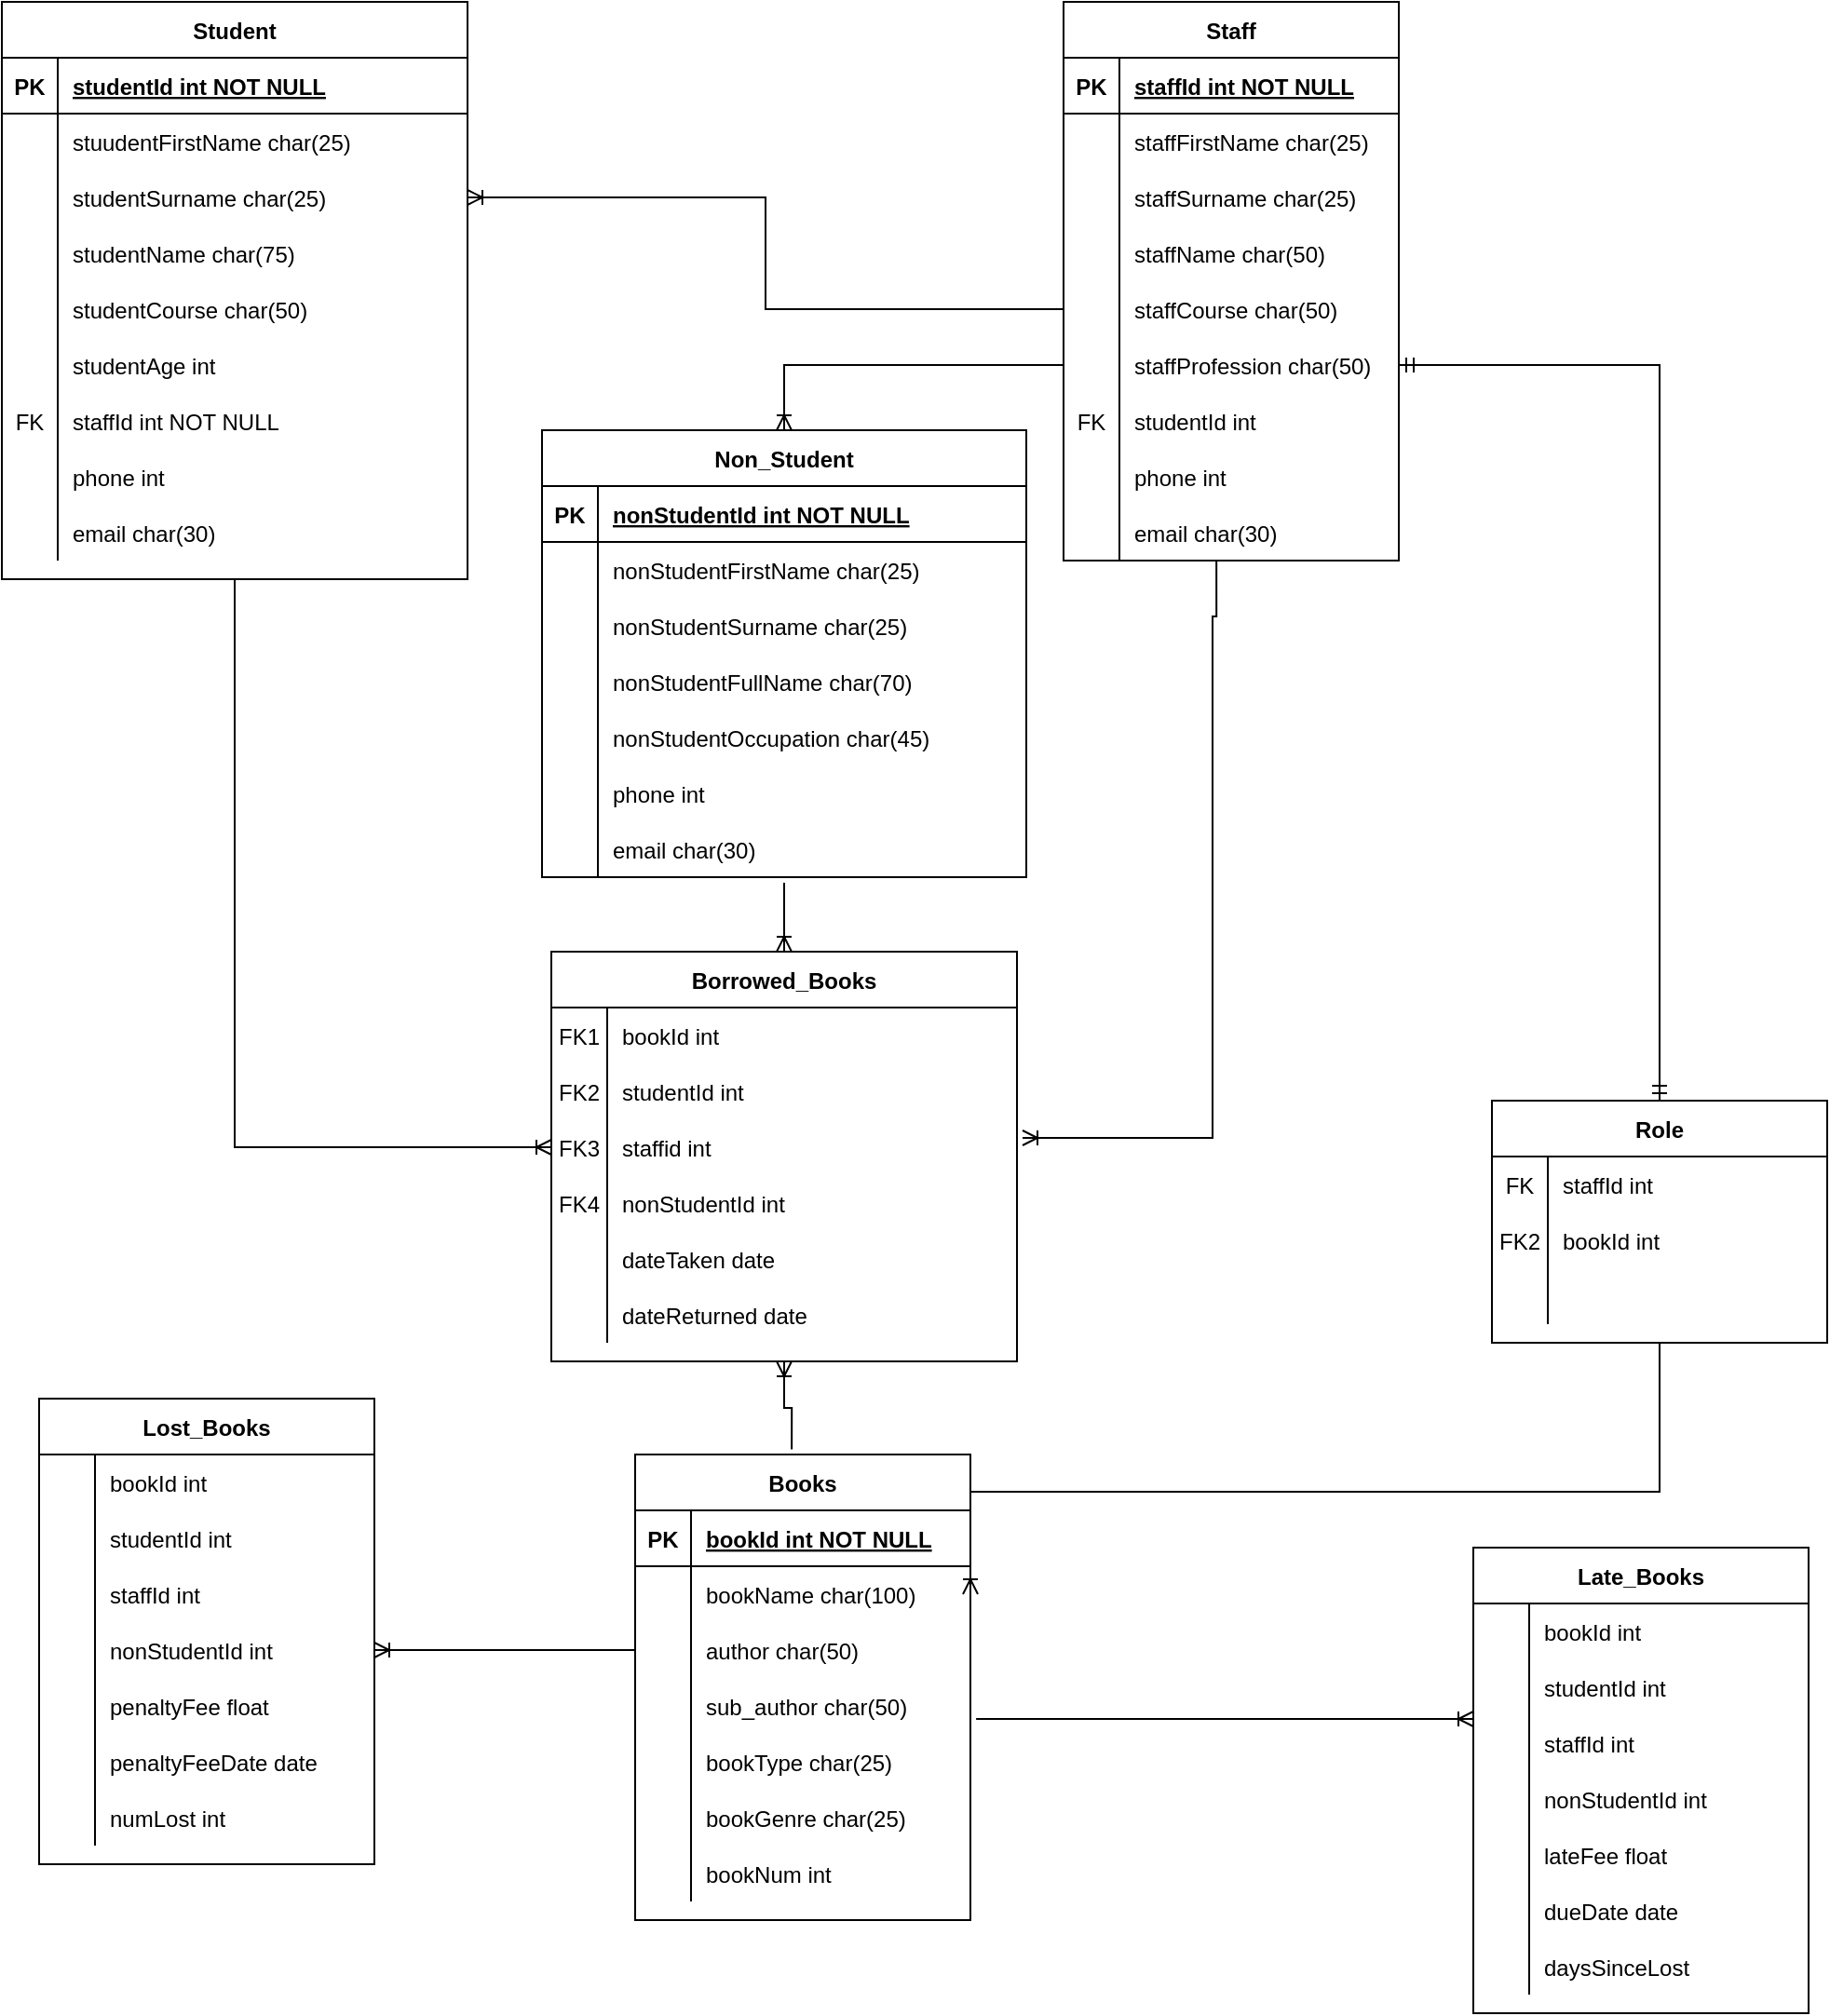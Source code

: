 <mxfile version="17.2.4" type="device"><diagram id="R2lEEEUBdFMjLlhIrx00" name="Page-1"><mxGraphModel dx="1050" dy="1584" grid="1" gridSize="10" guides="1" tooltips="1" connect="1" arrows="1" fold="1" page="1" pageScale="1" pageWidth="850" pageHeight="1100" math="0" shadow="0" extFonts="Permanent Marker^https://fonts.googleapis.com/css?family=Permanent+Marker"><root><mxCell id="0"/><mxCell id="1" parent="0"/><mxCell id="C-vyLk0tnHw3VtMMgP7b-2" value="Non_Student" style="shape=table;startSize=30;container=1;collapsible=1;childLayout=tableLayout;fixedRows=1;rowLines=0;fontStyle=1;align=center;resizeLast=1;" parent="1" vertex="1"><mxGeometry x="310" y="-10" width="260" height="240" as="geometry"/></mxCell><mxCell id="C-vyLk0tnHw3VtMMgP7b-3" value="" style="shape=partialRectangle;collapsible=0;dropTarget=0;pointerEvents=0;fillColor=none;points=[[0,0.5],[1,0.5]];portConstraint=eastwest;top=0;left=0;right=0;bottom=1;" parent="C-vyLk0tnHw3VtMMgP7b-2" vertex="1"><mxGeometry y="30" width="260" height="30" as="geometry"/></mxCell><mxCell id="C-vyLk0tnHw3VtMMgP7b-4" value="PK" style="shape=partialRectangle;overflow=hidden;connectable=0;fillColor=none;top=0;left=0;bottom=0;right=0;fontStyle=1;" parent="C-vyLk0tnHw3VtMMgP7b-3" vertex="1"><mxGeometry width="30" height="30" as="geometry"><mxRectangle width="30" height="30" as="alternateBounds"/></mxGeometry></mxCell><mxCell id="C-vyLk0tnHw3VtMMgP7b-5" value="nonStudentId int NOT NULL" style="shape=partialRectangle;overflow=hidden;connectable=0;fillColor=none;top=0;left=0;bottom=0;right=0;align=left;spacingLeft=6;fontStyle=5;" parent="C-vyLk0tnHw3VtMMgP7b-3" vertex="1"><mxGeometry x="30" width="230" height="30" as="geometry"><mxRectangle width="230" height="30" as="alternateBounds"/></mxGeometry></mxCell><mxCell id="C-vyLk0tnHw3VtMMgP7b-9" value="" style="shape=partialRectangle;collapsible=0;dropTarget=0;pointerEvents=0;fillColor=none;points=[[0,0.5],[1,0.5]];portConstraint=eastwest;top=0;left=0;right=0;bottom=0;" parent="C-vyLk0tnHw3VtMMgP7b-2" vertex="1"><mxGeometry y="60" width="260" height="30" as="geometry"/></mxCell><mxCell id="C-vyLk0tnHw3VtMMgP7b-10" value="" style="shape=partialRectangle;overflow=hidden;connectable=0;fillColor=none;top=0;left=0;bottom=0;right=0;" parent="C-vyLk0tnHw3VtMMgP7b-9" vertex="1"><mxGeometry width="30" height="30" as="geometry"><mxRectangle width="30" height="30" as="alternateBounds"/></mxGeometry></mxCell><mxCell id="C-vyLk0tnHw3VtMMgP7b-11" value="nonStudentFirstName char(25)" style="shape=partialRectangle;overflow=hidden;connectable=0;fillColor=none;top=0;left=0;bottom=0;right=0;align=left;spacingLeft=6;" parent="C-vyLk0tnHw3VtMMgP7b-9" vertex="1"><mxGeometry x="30" width="230" height="30" as="geometry"><mxRectangle width="230" height="30" as="alternateBounds"/></mxGeometry></mxCell><mxCell id="hI7FXnECv7tWrpFi8XIB-79" style="shape=partialRectangle;collapsible=0;dropTarget=0;pointerEvents=0;fillColor=none;points=[[0,0.5],[1,0.5]];portConstraint=eastwest;top=0;left=0;right=0;bottom=0;" vertex="1" parent="C-vyLk0tnHw3VtMMgP7b-2"><mxGeometry y="90" width="260" height="30" as="geometry"/></mxCell><mxCell id="hI7FXnECv7tWrpFi8XIB-80" style="shape=partialRectangle;overflow=hidden;connectable=0;fillColor=none;top=0;left=0;bottom=0;right=0;" vertex="1" parent="hI7FXnECv7tWrpFi8XIB-79"><mxGeometry width="30" height="30" as="geometry"><mxRectangle width="30" height="30" as="alternateBounds"/></mxGeometry></mxCell><mxCell id="hI7FXnECv7tWrpFi8XIB-81" value="nonStudentSurname char(25)" style="shape=partialRectangle;overflow=hidden;connectable=0;fillColor=none;top=0;left=0;bottom=0;right=0;align=left;spacingLeft=6;" vertex="1" parent="hI7FXnECv7tWrpFi8XIB-79"><mxGeometry x="30" width="230" height="30" as="geometry"><mxRectangle width="230" height="30" as="alternateBounds"/></mxGeometry></mxCell><mxCell id="hI7FXnECv7tWrpFi8XIB-82" style="shape=partialRectangle;collapsible=0;dropTarget=0;pointerEvents=0;fillColor=none;points=[[0,0.5],[1,0.5]];portConstraint=eastwest;top=0;left=0;right=0;bottom=0;" vertex="1" parent="C-vyLk0tnHw3VtMMgP7b-2"><mxGeometry y="120" width="260" height="30" as="geometry"/></mxCell><mxCell id="hI7FXnECv7tWrpFi8XIB-83" style="shape=partialRectangle;overflow=hidden;connectable=0;fillColor=none;top=0;left=0;bottom=0;right=0;" vertex="1" parent="hI7FXnECv7tWrpFi8XIB-82"><mxGeometry width="30" height="30" as="geometry"><mxRectangle width="30" height="30" as="alternateBounds"/></mxGeometry></mxCell><mxCell id="hI7FXnECv7tWrpFi8XIB-84" value="nonStudentFullName char(70)" style="shape=partialRectangle;overflow=hidden;connectable=0;fillColor=none;top=0;left=0;bottom=0;right=0;align=left;spacingLeft=6;" vertex="1" parent="hI7FXnECv7tWrpFi8XIB-82"><mxGeometry x="30" width="230" height="30" as="geometry"><mxRectangle width="230" height="30" as="alternateBounds"/></mxGeometry></mxCell><mxCell id="hI7FXnECv7tWrpFi8XIB-85" style="shape=partialRectangle;collapsible=0;dropTarget=0;pointerEvents=0;fillColor=none;points=[[0,0.5],[1,0.5]];portConstraint=eastwest;top=0;left=0;right=0;bottom=0;" vertex="1" parent="C-vyLk0tnHw3VtMMgP7b-2"><mxGeometry y="150" width="260" height="30" as="geometry"/></mxCell><mxCell id="hI7FXnECv7tWrpFi8XIB-86" style="shape=partialRectangle;overflow=hidden;connectable=0;fillColor=none;top=0;left=0;bottom=0;right=0;" vertex="1" parent="hI7FXnECv7tWrpFi8XIB-85"><mxGeometry width="30" height="30" as="geometry"><mxRectangle width="30" height="30" as="alternateBounds"/></mxGeometry></mxCell><mxCell id="hI7FXnECv7tWrpFi8XIB-87" value="nonStudentOccupation char(45)" style="shape=partialRectangle;overflow=hidden;connectable=0;fillColor=none;top=0;left=0;bottom=0;right=0;align=left;spacingLeft=6;" vertex="1" parent="hI7FXnECv7tWrpFi8XIB-85"><mxGeometry x="30" width="230" height="30" as="geometry"><mxRectangle width="230" height="30" as="alternateBounds"/></mxGeometry></mxCell><mxCell id="hI7FXnECv7tWrpFi8XIB-88" style="shape=partialRectangle;collapsible=0;dropTarget=0;pointerEvents=0;fillColor=none;points=[[0,0.5],[1,0.5]];portConstraint=eastwest;top=0;left=0;right=0;bottom=0;" vertex="1" parent="C-vyLk0tnHw3VtMMgP7b-2"><mxGeometry y="180" width="260" height="30" as="geometry"/></mxCell><mxCell id="hI7FXnECv7tWrpFi8XIB-89" style="shape=partialRectangle;overflow=hidden;connectable=0;fillColor=none;top=0;left=0;bottom=0;right=0;" vertex="1" parent="hI7FXnECv7tWrpFi8XIB-88"><mxGeometry width="30" height="30" as="geometry"><mxRectangle width="30" height="30" as="alternateBounds"/></mxGeometry></mxCell><mxCell id="hI7FXnECv7tWrpFi8XIB-90" value="phone int" style="shape=partialRectangle;overflow=hidden;connectable=0;fillColor=none;top=0;left=0;bottom=0;right=0;align=left;spacingLeft=6;" vertex="1" parent="hI7FXnECv7tWrpFi8XIB-88"><mxGeometry x="30" width="230" height="30" as="geometry"><mxRectangle width="230" height="30" as="alternateBounds"/></mxGeometry></mxCell><mxCell id="hI7FXnECv7tWrpFi8XIB-189" style="shape=partialRectangle;collapsible=0;dropTarget=0;pointerEvents=0;fillColor=none;points=[[0,0.5],[1,0.5]];portConstraint=eastwest;top=0;left=0;right=0;bottom=0;" vertex="1" parent="C-vyLk0tnHw3VtMMgP7b-2"><mxGeometry y="210" width="260" height="30" as="geometry"/></mxCell><mxCell id="hI7FXnECv7tWrpFi8XIB-190" style="shape=partialRectangle;overflow=hidden;connectable=0;fillColor=none;top=0;left=0;bottom=0;right=0;" vertex="1" parent="hI7FXnECv7tWrpFi8XIB-189"><mxGeometry width="30" height="30" as="geometry"><mxRectangle width="30" height="30" as="alternateBounds"/></mxGeometry></mxCell><mxCell id="hI7FXnECv7tWrpFi8XIB-191" value="email char(30)" style="shape=partialRectangle;overflow=hidden;connectable=0;fillColor=none;top=0;left=0;bottom=0;right=0;align=left;spacingLeft=6;" vertex="1" parent="hI7FXnECv7tWrpFi8XIB-189"><mxGeometry x="30" width="230" height="30" as="geometry"><mxRectangle width="230" height="30" as="alternateBounds"/></mxGeometry></mxCell><mxCell id="C-vyLk0tnHw3VtMMgP7b-13" value="Borrowed_Books" style="shape=table;startSize=30;container=1;collapsible=1;childLayout=tableLayout;fixedRows=1;rowLines=0;fontStyle=1;align=center;resizeLast=1;" parent="1" vertex="1"><mxGeometry x="315" y="270" width="250" height="220" as="geometry"/></mxCell><mxCell id="C-vyLk0tnHw3VtMMgP7b-17" value="" style="shape=partialRectangle;collapsible=0;dropTarget=0;pointerEvents=0;fillColor=none;points=[[0,0.5],[1,0.5]];portConstraint=eastwest;top=0;left=0;right=0;bottom=0;" parent="C-vyLk0tnHw3VtMMgP7b-13" vertex="1"><mxGeometry y="30" width="250" height="30" as="geometry"/></mxCell><mxCell id="C-vyLk0tnHw3VtMMgP7b-18" value="FK1" style="shape=partialRectangle;overflow=hidden;connectable=0;fillColor=none;top=0;left=0;bottom=0;right=0;" parent="C-vyLk0tnHw3VtMMgP7b-17" vertex="1"><mxGeometry width="30" height="30" as="geometry"><mxRectangle width="30" height="30" as="alternateBounds"/></mxGeometry></mxCell><mxCell id="C-vyLk0tnHw3VtMMgP7b-19" value="bookId int" style="shape=partialRectangle;overflow=hidden;connectable=0;fillColor=none;top=0;left=0;bottom=0;right=0;align=left;spacingLeft=6;" parent="C-vyLk0tnHw3VtMMgP7b-17" vertex="1"><mxGeometry x="30" width="220" height="30" as="geometry"><mxRectangle width="220" height="30" as="alternateBounds"/></mxGeometry></mxCell><mxCell id="C-vyLk0tnHw3VtMMgP7b-20" value="" style="shape=partialRectangle;collapsible=0;dropTarget=0;pointerEvents=0;fillColor=none;points=[[0,0.5],[1,0.5]];portConstraint=eastwest;top=0;left=0;right=0;bottom=0;" parent="C-vyLk0tnHw3VtMMgP7b-13" vertex="1"><mxGeometry y="60" width="250" height="30" as="geometry"/></mxCell><mxCell id="C-vyLk0tnHw3VtMMgP7b-21" value="FK2" style="shape=partialRectangle;overflow=hidden;connectable=0;fillColor=none;top=0;left=0;bottom=0;right=0;" parent="C-vyLk0tnHw3VtMMgP7b-20" vertex="1"><mxGeometry width="30" height="30" as="geometry"><mxRectangle width="30" height="30" as="alternateBounds"/></mxGeometry></mxCell><mxCell id="C-vyLk0tnHw3VtMMgP7b-22" value="studentId int" style="shape=partialRectangle;overflow=hidden;connectable=0;fillColor=none;top=0;left=0;bottom=0;right=0;align=left;spacingLeft=6;" parent="C-vyLk0tnHw3VtMMgP7b-20" vertex="1"><mxGeometry x="30" width="220" height="30" as="geometry"><mxRectangle width="220" height="30" as="alternateBounds"/></mxGeometry></mxCell><mxCell id="hI7FXnECv7tWrpFi8XIB-137" style="shape=partialRectangle;collapsible=0;dropTarget=0;pointerEvents=0;fillColor=none;points=[[0,0.5],[1,0.5]];portConstraint=eastwest;top=0;left=0;right=0;bottom=0;" vertex="1" parent="C-vyLk0tnHw3VtMMgP7b-13"><mxGeometry y="90" width="250" height="30" as="geometry"/></mxCell><mxCell id="hI7FXnECv7tWrpFi8XIB-138" value="FK3" style="shape=partialRectangle;overflow=hidden;connectable=0;fillColor=none;top=0;left=0;bottom=0;right=0;" vertex="1" parent="hI7FXnECv7tWrpFi8XIB-137"><mxGeometry width="30" height="30" as="geometry"><mxRectangle width="30" height="30" as="alternateBounds"/></mxGeometry></mxCell><mxCell id="hI7FXnECv7tWrpFi8XIB-139" value="staffid int" style="shape=partialRectangle;overflow=hidden;connectable=0;fillColor=none;top=0;left=0;bottom=0;right=0;align=left;spacingLeft=6;" vertex="1" parent="hI7FXnECv7tWrpFi8XIB-137"><mxGeometry x="30" width="220" height="30" as="geometry"><mxRectangle width="220" height="30" as="alternateBounds"/></mxGeometry></mxCell><mxCell id="hI7FXnECv7tWrpFi8XIB-140" style="shape=partialRectangle;collapsible=0;dropTarget=0;pointerEvents=0;fillColor=none;points=[[0,0.5],[1,0.5]];portConstraint=eastwest;top=0;left=0;right=0;bottom=0;" vertex="1" parent="C-vyLk0tnHw3VtMMgP7b-13"><mxGeometry y="120" width="250" height="30" as="geometry"/></mxCell><mxCell id="hI7FXnECv7tWrpFi8XIB-141" value="FK4" style="shape=partialRectangle;overflow=hidden;connectable=0;fillColor=none;top=0;left=0;bottom=0;right=0;" vertex="1" parent="hI7FXnECv7tWrpFi8XIB-140"><mxGeometry width="30" height="30" as="geometry"><mxRectangle width="30" height="30" as="alternateBounds"/></mxGeometry></mxCell><mxCell id="hI7FXnECv7tWrpFi8XIB-142" value="nonStudentId int" style="shape=partialRectangle;overflow=hidden;connectable=0;fillColor=none;top=0;left=0;bottom=0;right=0;align=left;spacingLeft=6;" vertex="1" parent="hI7FXnECv7tWrpFi8XIB-140"><mxGeometry x="30" width="220" height="30" as="geometry"><mxRectangle width="220" height="30" as="alternateBounds"/></mxGeometry></mxCell><mxCell id="hI7FXnECv7tWrpFi8XIB-143" style="shape=partialRectangle;collapsible=0;dropTarget=0;pointerEvents=0;fillColor=none;points=[[0,0.5],[1,0.5]];portConstraint=eastwest;top=0;left=0;right=0;bottom=0;" vertex="1" parent="C-vyLk0tnHw3VtMMgP7b-13"><mxGeometry y="150" width="250" height="30" as="geometry"/></mxCell><mxCell id="hI7FXnECv7tWrpFi8XIB-144" style="shape=partialRectangle;overflow=hidden;connectable=0;fillColor=none;top=0;left=0;bottom=0;right=0;" vertex="1" parent="hI7FXnECv7tWrpFi8XIB-143"><mxGeometry width="30" height="30" as="geometry"><mxRectangle width="30" height="30" as="alternateBounds"/></mxGeometry></mxCell><mxCell id="hI7FXnECv7tWrpFi8XIB-145" value="dateTaken date" style="shape=partialRectangle;overflow=hidden;connectable=0;fillColor=none;top=0;left=0;bottom=0;right=0;align=left;spacingLeft=6;" vertex="1" parent="hI7FXnECv7tWrpFi8XIB-143"><mxGeometry x="30" width="220" height="30" as="geometry"><mxRectangle width="220" height="30" as="alternateBounds"/></mxGeometry></mxCell><mxCell id="hI7FXnECv7tWrpFi8XIB-220" style="shape=partialRectangle;collapsible=0;dropTarget=0;pointerEvents=0;fillColor=none;points=[[0,0.5],[1,0.5]];portConstraint=eastwest;top=0;left=0;right=0;bottom=0;" vertex="1" parent="C-vyLk0tnHw3VtMMgP7b-13"><mxGeometry y="180" width="250" height="30" as="geometry"/></mxCell><mxCell id="hI7FXnECv7tWrpFi8XIB-221" style="shape=partialRectangle;overflow=hidden;connectable=0;fillColor=none;top=0;left=0;bottom=0;right=0;" vertex="1" parent="hI7FXnECv7tWrpFi8XIB-220"><mxGeometry width="30" height="30" as="geometry"><mxRectangle width="30" height="30" as="alternateBounds"/></mxGeometry></mxCell><mxCell id="hI7FXnECv7tWrpFi8XIB-222" value="dateReturned date" style="shape=partialRectangle;overflow=hidden;connectable=0;fillColor=none;top=0;left=0;bottom=0;right=0;align=left;spacingLeft=6;" vertex="1" parent="hI7FXnECv7tWrpFi8XIB-220"><mxGeometry x="30" width="220" height="30" as="geometry"><mxRectangle width="220" height="30" as="alternateBounds"/></mxGeometry></mxCell><mxCell id="C-vyLk0tnHw3VtMMgP7b-23" value="Student" style="shape=table;startSize=30;container=1;collapsible=1;childLayout=tableLayout;fixedRows=1;rowLines=0;fontStyle=1;align=center;resizeLast=1;" parent="1" vertex="1"><mxGeometry x="20" y="-240" width="250" height="310" as="geometry"/></mxCell><mxCell id="C-vyLk0tnHw3VtMMgP7b-24" value="" style="shape=partialRectangle;collapsible=0;dropTarget=0;pointerEvents=0;fillColor=none;points=[[0,0.5],[1,0.5]];portConstraint=eastwest;top=0;left=0;right=0;bottom=1;" parent="C-vyLk0tnHw3VtMMgP7b-23" vertex="1"><mxGeometry y="30" width="250" height="30" as="geometry"/></mxCell><mxCell id="C-vyLk0tnHw3VtMMgP7b-25" value="PK" style="shape=partialRectangle;overflow=hidden;connectable=0;fillColor=none;top=0;left=0;bottom=0;right=0;fontStyle=1;" parent="C-vyLk0tnHw3VtMMgP7b-24" vertex="1"><mxGeometry width="30" height="30" as="geometry"><mxRectangle width="30" height="30" as="alternateBounds"/></mxGeometry></mxCell><mxCell id="C-vyLk0tnHw3VtMMgP7b-26" value="studentId int NOT NULL" style="shape=partialRectangle;overflow=hidden;connectable=0;fillColor=none;top=0;left=0;bottom=0;right=0;align=left;spacingLeft=6;fontStyle=5;" parent="C-vyLk0tnHw3VtMMgP7b-24" vertex="1"><mxGeometry x="30" width="220" height="30" as="geometry"><mxRectangle width="220" height="30" as="alternateBounds"/></mxGeometry></mxCell><mxCell id="C-vyLk0tnHw3VtMMgP7b-27" value="" style="shape=partialRectangle;collapsible=0;dropTarget=0;pointerEvents=0;fillColor=none;points=[[0,0.5],[1,0.5]];portConstraint=eastwest;top=0;left=0;right=0;bottom=0;" parent="C-vyLk0tnHw3VtMMgP7b-23" vertex="1"><mxGeometry y="60" width="250" height="30" as="geometry"/></mxCell><mxCell id="C-vyLk0tnHw3VtMMgP7b-28" value="" style="shape=partialRectangle;overflow=hidden;connectable=0;fillColor=none;top=0;left=0;bottom=0;right=0;" parent="C-vyLk0tnHw3VtMMgP7b-27" vertex="1"><mxGeometry width="30" height="30" as="geometry"><mxRectangle width="30" height="30" as="alternateBounds"/></mxGeometry></mxCell><mxCell id="C-vyLk0tnHw3VtMMgP7b-29" value="stuudentFirstName char(25)" style="shape=partialRectangle;overflow=hidden;connectable=0;fillColor=none;top=0;left=0;bottom=0;right=0;align=left;spacingLeft=6;" parent="C-vyLk0tnHw3VtMMgP7b-27" vertex="1"><mxGeometry x="30" width="220" height="30" as="geometry"><mxRectangle width="220" height="30" as="alternateBounds"/></mxGeometry></mxCell><mxCell id="hI7FXnECv7tWrpFi8XIB-91" style="shape=partialRectangle;collapsible=0;dropTarget=0;pointerEvents=0;fillColor=none;points=[[0,0.5],[1,0.5]];portConstraint=eastwest;top=0;left=0;right=0;bottom=0;" vertex="1" parent="C-vyLk0tnHw3VtMMgP7b-23"><mxGeometry y="90" width="250" height="30" as="geometry"/></mxCell><mxCell id="hI7FXnECv7tWrpFi8XIB-92" style="shape=partialRectangle;overflow=hidden;connectable=0;fillColor=none;top=0;left=0;bottom=0;right=0;" vertex="1" parent="hI7FXnECv7tWrpFi8XIB-91"><mxGeometry width="30" height="30" as="geometry"><mxRectangle width="30" height="30" as="alternateBounds"/></mxGeometry></mxCell><mxCell id="hI7FXnECv7tWrpFi8XIB-93" value="studentSurname char(25)" style="shape=partialRectangle;overflow=hidden;connectable=0;fillColor=none;top=0;left=0;bottom=0;right=0;align=left;spacingLeft=6;" vertex="1" parent="hI7FXnECv7tWrpFi8XIB-91"><mxGeometry x="30" width="220" height="30" as="geometry"><mxRectangle width="220" height="30" as="alternateBounds"/></mxGeometry></mxCell><mxCell id="hI7FXnECv7tWrpFi8XIB-94" style="shape=partialRectangle;collapsible=0;dropTarget=0;pointerEvents=0;fillColor=none;points=[[0,0.5],[1,0.5]];portConstraint=eastwest;top=0;left=0;right=0;bottom=0;" vertex="1" parent="C-vyLk0tnHw3VtMMgP7b-23"><mxGeometry y="120" width="250" height="30" as="geometry"/></mxCell><mxCell id="hI7FXnECv7tWrpFi8XIB-95" style="shape=partialRectangle;overflow=hidden;connectable=0;fillColor=none;top=0;left=0;bottom=0;right=0;" vertex="1" parent="hI7FXnECv7tWrpFi8XIB-94"><mxGeometry width="30" height="30" as="geometry"><mxRectangle width="30" height="30" as="alternateBounds"/></mxGeometry></mxCell><mxCell id="hI7FXnECv7tWrpFi8XIB-96" value="studentName char(75)" style="shape=partialRectangle;overflow=hidden;connectable=0;fillColor=none;top=0;left=0;bottom=0;right=0;align=left;spacingLeft=6;" vertex="1" parent="hI7FXnECv7tWrpFi8XIB-94"><mxGeometry x="30" width="220" height="30" as="geometry"><mxRectangle width="220" height="30" as="alternateBounds"/></mxGeometry></mxCell><mxCell id="hI7FXnECv7tWrpFi8XIB-97" style="shape=partialRectangle;collapsible=0;dropTarget=0;pointerEvents=0;fillColor=none;points=[[0,0.5],[1,0.5]];portConstraint=eastwest;top=0;left=0;right=0;bottom=0;" vertex="1" parent="C-vyLk0tnHw3VtMMgP7b-23"><mxGeometry y="150" width="250" height="30" as="geometry"/></mxCell><mxCell id="hI7FXnECv7tWrpFi8XIB-98" style="shape=partialRectangle;overflow=hidden;connectable=0;fillColor=none;top=0;left=0;bottom=0;right=0;" vertex="1" parent="hI7FXnECv7tWrpFi8XIB-97"><mxGeometry width="30" height="30" as="geometry"><mxRectangle width="30" height="30" as="alternateBounds"/></mxGeometry></mxCell><mxCell id="hI7FXnECv7tWrpFi8XIB-99" value="studentCourse char(50)" style="shape=partialRectangle;overflow=hidden;connectable=0;fillColor=none;top=0;left=0;bottom=0;right=0;align=left;spacingLeft=6;" vertex="1" parent="hI7FXnECv7tWrpFi8XIB-97"><mxGeometry x="30" width="220" height="30" as="geometry"><mxRectangle width="220" height="30" as="alternateBounds"/></mxGeometry></mxCell><mxCell id="hI7FXnECv7tWrpFi8XIB-100" style="shape=partialRectangle;collapsible=0;dropTarget=0;pointerEvents=0;fillColor=none;points=[[0,0.5],[1,0.5]];portConstraint=eastwest;top=0;left=0;right=0;bottom=0;" vertex="1" parent="C-vyLk0tnHw3VtMMgP7b-23"><mxGeometry y="180" width="250" height="30" as="geometry"/></mxCell><mxCell id="hI7FXnECv7tWrpFi8XIB-101" style="shape=partialRectangle;overflow=hidden;connectable=0;fillColor=none;top=0;left=0;bottom=0;right=0;" vertex="1" parent="hI7FXnECv7tWrpFi8XIB-100"><mxGeometry width="30" height="30" as="geometry"><mxRectangle width="30" height="30" as="alternateBounds"/></mxGeometry></mxCell><mxCell id="hI7FXnECv7tWrpFi8XIB-102" value="studentAge int" style="shape=partialRectangle;overflow=hidden;connectable=0;fillColor=none;top=0;left=0;bottom=0;right=0;align=left;spacingLeft=6;" vertex="1" parent="hI7FXnECv7tWrpFi8XIB-100"><mxGeometry x="30" width="220" height="30" as="geometry"><mxRectangle width="220" height="30" as="alternateBounds"/></mxGeometry></mxCell><mxCell id="hI7FXnECv7tWrpFi8XIB-106" style="shape=partialRectangle;collapsible=0;dropTarget=0;pointerEvents=0;fillColor=none;points=[[0,0.5],[1,0.5]];portConstraint=eastwest;top=0;left=0;right=0;bottom=0;" vertex="1" parent="C-vyLk0tnHw3VtMMgP7b-23"><mxGeometry y="210" width="250" height="30" as="geometry"/></mxCell><mxCell id="hI7FXnECv7tWrpFi8XIB-107" value="FK" style="shape=partialRectangle;overflow=hidden;connectable=0;fillColor=none;top=0;left=0;bottom=0;right=0;" vertex="1" parent="hI7FXnECv7tWrpFi8XIB-106"><mxGeometry width="30" height="30" as="geometry"><mxRectangle width="30" height="30" as="alternateBounds"/></mxGeometry></mxCell><mxCell id="hI7FXnECv7tWrpFi8XIB-108" value="staffId int NOT NULL" style="shape=partialRectangle;overflow=hidden;connectable=0;fillColor=none;top=0;left=0;bottom=0;right=0;align=left;spacingLeft=6;" vertex="1" parent="hI7FXnECv7tWrpFi8XIB-106"><mxGeometry x="30" width="220" height="30" as="geometry"><mxRectangle width="220" height="30" as="alternateBounds"/></mxGeometry></mxCell><mxCell id="hI7FXnECv7tWrpFi8XIB-192" style="shape=partialRectangle;collapsible=0;dropTarget=0;pointerEvents=0;fillColor=none;points=[[0,0.5],[1,0.5]];portConstraint=eastwest;top=0;left=0;right=0;bottom=0;" vertex="1" parent="C-vyLk0tnHw3VtMMgP7b-23"><mxGeometry y="240" width="250" height="30" as="geometry"/></mxCell><mxCell id="hI7FXnECv7tWrpFi8XIB-193" style="shape=partialRectangle;overflow=hidden;connectable=0;fillColor=none;top=0;left=0;bottom=0;right=0;" vertex="1" parent="hI7FXnECv7tWrpFi8XIB-192"><mxGeometry width="30" height="30" as="geometry"><mxRectangle width="30" height="30" as="alternateBounds"/></mxGeometry></mxCell><mxCell id="hI7FXnECv7tWrpFi8XIB-194" value="phone int" style="shape=partialRectangle;overflow=hidden;connectable=0;fillColor=none;top=0;left=0;bottom=0;right=0;align=left;spacingLeft=6;" vertex="1" parent="hI7FXnECv7tWrpFi8XIB-192"><mxGeometry x="30" width="220" height="30" as="geometry"><mxRectangle width="220" height="30" as="alternateBounds"/></mxGeometry></mxCell><mxCell id="hI7FXnECv7tWrpFi8XIB-195" style="shape=partialRectangle;collapsible=0;dropTarget=0;pointerEvents=0;fillColor=none;points=[[0,0.5],[1,0.5]];portConstraint=eastwest;top=0;left=0;right=0;bottom=0;" vertex="1" parent="C-vyLk0tnHw3VtMMgP7b-23"><mxGeometry y="270" width="250" height="30" as="geometry"/></mxCell><mxCell id="hI7FXnECv7tWrpFi8XIB-196" style="shape=partialRectangle;overflow=hidden;connectable=0;fillColor=none;top=0;left=0;bottom=0;right=0;" vertex="1" parent="hI7FXnECv7tWrpFi8XIB-195"><mxGeometry width="30" height="30" as="geometry"><mxRectangle width="30" height="30" as="alternateBounds"/></mxGeometry></mxCell><mxCell id="hI7FXnECv7tWrpFi8XIB-197" value="email char(30)" style="shape=partialRectangle;overflow=hidden;connectable=0;fillColor=none;top=0;left=0;bottom=0;right=0;align=left;spacingLeft=6;" vertex="1" parent="hI7FXnECv7tWrpFi8XIB-195"><mxGeometry x="30" width="220" height="30" as="geometry"><mxRectangle width="220" height="30" as="alternateBounds"/></mxGeometry></mxCell><mxCell id="hI7FXnECv7tWrpFi8XIB-1" value="Late_Books" style="shape=table;startSize=30;container=1;collapsible=1;childLayout=tableLayout;fixedRows=1;rowLines=0;fontStyle=1;align=center;resizeLast=1;" vertex="1" parent="1"><mxGeometry x="810" y="590" width="180" height="250" as="geometry"/></mxCell><mxCell id="hI7FXnECv7tWrpFi8XIB-5" value="" style="shape=tableRow;horizontal=0;startSize=0;swimlaneHead=0;swimlaneBody=0;fillColor=none;collapsible=0;dropTarget=0;points=[[0,0.5],[1,0.5]];portConstraint=eastwest;top=0;left=0;right=0;bottom=0;" vertex="1" parent="hI7FXnECv7tWrpFi8XIB-1"><mxGeometry y="30" width="180" height="30" as="geometry"/></mxCell><mxCell id="hI7FXnECv7tWrpFi8XIB-6" value="" style="shape=partialRectangle;connectable=0;fillColor=none;top=0;left=0;bottom=0;right=0;editable=1;overflow=hidden;" vertex="1" parent="hI7FXnECv7tWrpFi8XIB-5"><mxGeometry width="30" height="30" as="geometry"><mxRectangle width="30" height="30" as="alternateBounds"/></mxGeometry></mxCell><mxCell id="hI7FXnECv7tWrpFi8XIB-7" value="bookId int" style="shape=partialRectangle;connectable=0;fillColor=none;top=0;left=0;bottom=0;right=0;align=left;spacingLeft=6;overflow=hidden;" vertex="1" parent="hI7FXnECv7tWrpFi8XIB-5"><mxGeometry x="30" width="150" height="30" as="geometry"><mxRectangle width="150" height="30" as="alternateBounds"/></mxGeometry></mxCell><mxCell id="hI7FXnECv7tWrpFi8XIB-8" value="" style="shape=tableRow;horizontal=0;startSize=0;swimlaneHead=0;swimlaneBody=0;fillColor=none;collapsible=0;dropTarget=0;points=[[0,0.5],[1,0.5]];portConstraint=eastwest;top=0;left=0;right=0;bottom=0;" vertex="1" parent="hI7FXnECv7tWrpFi8XIB-1"><mxGeometry y="60" width="180" height="30" as="geometry"/></mxCell><mxCell id="hI7FXnECv7tWrpFi8XIB-9" value="" style="shape=partialRectangle;connectable=0;fillColor=none;top=0;left=0;bottom=0;right=0;editable=1;overflow=hidden;" vertex="1" parent="hI7FXnECv7tWrpFi8XIB-8"><mxGeometry width="30" height="30" as="geometry"><mxRectangle width="30" height="30" as="alternateBounds"/></mxGeometry></mxCell><mxCell id="hI7FXnECv7tWrpFi8XIB-10" value="studentId int" style="shape=partialRectangle;connectable=0;fillColor=none;top=0;left=0;bottom=0;right=0;align=left;spacingLeft=6;overflow=hidden;" vertex="1" parent="hI7FXnECv7tWrpFi8XIB-8"><mxGeometry x="30" width="150" height="30" as="geometry"><mxRectangle width="150" height="30" as="alternateBounds"/></mxGeometry></mxCell><mxCell id="hI7FXnECv7tWrpFi8XIB-11" value="" style="shape=tableRow;horizontal=0;startSize=0;swimlaneHead=0;swimlaneBody=0;fillColor=none;collapsible=0;dropTarget=0;points=[[0,0.5],[1,0.5]];portConstraint=eastwest;top=0;left=0;right=0;bottom=0;" vertex="1" parent="hI7FXnECv7tWrpFi8XIB-1"><mxGeometry y="90" width="180" height="30" as="geometry"/></mxCell><mxCell id="hI7FXnECv7tWrpFi8XIB-12" value="" style="shape=partialRectangle;connectable=0;fillColor=none;top=0;left=0;bottom=0;right=0;editable=1;overflow=hidden;" vertex="1" parent="hI7FXnECv7tWrpFi8XIB-11"><mxGeometry width="30" height="30" as="geometry"><mxRectangle width="30" height="30" as="alternateBounds"/></mxGeometry></mxCell><mxCell id="hI7FXnECv7tWrpFi8XIB-13" value="staffId int" style="shape=partialRectangle;connectable=0;fillColor=none;top=0;left=0;bottom=0;right=0;align=left;spacingLeft=6;overflow=hidden;" vertex="1" parent="hI7FXnECv7tWrpFi8XIB-11"><mxGeometry x="30" width="150" height="30" as="geometry"><mxRectangle width="150" height="30" as="alternateBounds"/></mxGeometry></mxCell><mxCell id="hI7FXnECv7tWrpFi8XIB-164" style="shape=tableRow;horizontal=0;startSize=0;swimlaneHead=0;swimlaneBody=0;fillColor=none;collapsible=0;dropTarget=0;points=[[0,0.5],[1,0.5]];portConstraint=eastwest;top=0;left=0;right=0;bottom=0;" vertex="1" parent="hI7FXnECv7tWrpFi8XIB-1"><mxGeometry y="120" width="180" height="30" as="geometry"/></mxCell><mxCell id="hI7FXnECv7tWrpFi8XIB-165" style="shape=partialRectangle;connectable=0;fillColor=none;top=0;left=0;bottom=0;right=0;editable=1;overflow=hidden;" vertex="1" parent="hI7FXnECv7tWrpFi8XIB-164"><mxGeometry width="30" height="30" as="geometry"><mxRectangle width="30" height="30" as="alternateBounds"/></mxGeometry></mxCell><mxCell id="hI7FXnECv7tWrpFi8XIB-166" value="nonStudentId int" style="shape=partialRectangle;connectable=0;fillColor=none;top=0;left=0;bottom=0;right=0;align=left;spacingLeft=6;overflow=hidden;" vertex="1" parent="hI7FXnECv7tWrpFi8XIB-164"><mxGeometry x="30" width="150" height="30" as="geometry"><mxRectangle width="150" height="30" as="alternateBounds"/></mxGeometry></mxCell><mxCell id="hI7FXnECv7tWrpFi8XIB-167" style="shape=tableRow;horizontal=0;startSize=0;swimlaneHead=0;swimlaneBody=0;fillColor=none;collapsible=0;dropTarget=0;points=[[0,0.5],[1,0.5]];portConstraint=eastwest;top=0;left=0;right=0;bottom=0;" vertex="1" parent="hI7FXnECv7tWrpFi8XIB-1"><mxGeometry y="150" width="180" height="30" as="geometry"/></mxCell><mxCell id="hI7FXnECv7tWrpFi8XIB-168" style="shape=partialRectangle;connectable=0;fillColor=none;top=0;left=0;bottom=0;right=0;editable=1;overflow=hidden;" vertex="1" parent="hI7FXnECv7tWrpFi8XIB-167"><mxGeometry width="30" height="30" as="geometry"><mxRectangle width="30" height="30" as="alternateBounds"/></mxGeometry></mxCell><mxCell id="hI7FXnECv7tWrpFi8XIB-169" value="lateFee float" style="shape=partialRectangle;connectable=0;fillColor=none;top=0;left=0;bottom=0;right=0;align=left;spacingLeft=6;overflow=hidden;" vertex="1" parent="hI7FXnECv7tWrpFi8XIB-167"><mxGeometry x="30" width="150" height="30" as="geometry"><mxRectangle width="150" height="30" as="alternateBounds"/></mxGeometry></mxCell><mxCell id="hI7FXnECv7tWrpFi8XIB-173" style="shape=tableRow;horizontal=0;startSize=0;swimlaneHead=0;swimlaneBody=0;fillColor=none;collapsible=0;dropTarget=0;points=[[0,0.5],[1,0.5]];portConstraint=eastwest;top=0;left=0;right=0;bottom=0;" vertex="1" parent="hI7FXnECv7tWrpFi8XIB-1"><mxGeometry y="180" width="180" height="30" as="geometry"/></mxCell><mxCell id="hI7FXnECv7tWrpFi8XIB-174" style="shape=partialRectangle;connectable=0;fillColor=none;top=0;left=0;bottom=0;right=0;editable=1;overflow=hidden;" vertex="1" parent="hI7FXnECv7tWrpFi8XIB-173"><mxGeometry width="30" height="30" as="geometry"><mxRectangle width="30" height="30" as="alternateBounds"/></mxGeometry></mxCell><mxCell id="hI7FXnECv7tWrpFi8XIB-175" value="dueDate date" style="shape=partialRectangle;connectable=0;fillColor=none;top=0;left=0;bottom=0;right=0;align=left;spacingLeft=6;overflow=hidden;" vertex="1" parent="hI7FXnECv7tWrpFi8XIB-173"><mxGeometry x="30" width="150" height="30" as="geometry"><mxRectangle width="150" height="30" as="alternateBounds"/></mxGeometry></mxCell><mxCell id="hI7FXnECv7tWrpFi8XIB-176" style="shape=tableRow;horizontal=0;startSize=0;swimlaneHead=0;swimlaneBody=0;fillColor=none;collapsible=0;dropTarget=0;points=[[0,0.5],[1,0.5]];portConstraint=eastwest;top=0;left=0;right=0;bottom=0;" vertex="1" parent="hI7FXnECv7tWrpFi8XIB-1"><mxGeometry y="210" width="180" height="30" as="geometry"/></mxCell><mxCell id="hI7FXnECv7tWrpFi8XIB-177" style="shape=partialRectangle;connectable=0;fillColor=none;top=0;left=0;bottom=0;right=0;editable=1;overflow=hidden;" vertex="1" parent="hI7FXnECv7tWrpFi8XIB-176"><mxGeometry width="30" height="30" as="geometry"><mxRectangle width="30" height="30" as="alternateBounds"/></mxGeometry></mxCell><mxCell id="hI7FXnECv7tWrpFi8XIB-178" value="daysSinceLost" style="shape=partialRectangle;connectable=0;fillColor=none;top=0;left=0;bottom=0;right=0;align=left;spacingLeft=6;overflow=hidden;" vertex="1" parent="hI7FXnECv7tWrpFi8XIB-176"><mxGeometry x="30" width="150" height="30" as="geometry"><mxRectangle width="150" height="30" as="alternateBounds"/></mxGeometry></mxCell><mxCell id="hI7FXnECv7tWrpFi8XIB-27" value="Lost_Books" style="shape=table;startSize=30;container=1;collapsible=1;childLayout=tableLayout;fixedRows=1;rowLines=0;fontStyle=1;align=center;resizeLast=1;" vertex="1" parent="1"><mxGeometry x="40" y="510" width="180" height="250" as="geometry"/></mxCell><mxCell id="hI7FXnECv7tWrpFi8XIB-31" value="" style="shape=tableRow;horizontal=0;startSize=0;swimlaneHead=0;swimlaneBody=0;fillColor=none;collapsible=0;dropTarget=0;points=[[0,0.5],[1,0.5]];portConstraint=eastwest;top=0;left=0;right=0;bottom=0;" vertex="1" parent="hI7FXnECv7tWrpFi8XIB-27"><mxGeometry y="30" width="180" height="30" as="geometry"/></mxCell><mxCell id="hI7FXnECv7tWrpFi8XIB-32" value="" style="shape=partialRectangle;connectable=0;fillColor=none;top=0;left=0;bottom=0;right=0;editable=1;overflow=hidden;" vertex="1" parent="hI7FXnECv7tWrpFi8XIB-31"><mxGeometry width="30" height="30" as="geometry"><mxRectangle width="30" height="30" as="alternateBounds"/></mxGeometry></mxCell><mxCell id="hI7FXnECv7tWrpFi8XIB-33" value="bookId int" style="shape=partialRectangle;connectable=0;fillColor=none;top=0;left=0;bottom=0;right=0;align=left;spacingLeft=6;overflow=hidden;" vertex="1" parent="hI7FXnECv7tWrpFi8XIB-31"><mxGeometry x="30" width="150" height="30" as="geometry"><mxRectangle width="150" height="30" as="alternateBounds"/></mxGeometry></mxCell><mxCell id="hI7FXnECv7tWrpFi8XIB-34" value="" style="shape=tableRow;horizontal=0;startSize=0;swimlaneHead=0;swimlaneBody=0;fillColor=none;collapsible=0;dropTarget=0;points=[[0,0.5],[1,0.5]];portConstraint=eastwest;top=0;left=0;right=0;bottom=0;" vertex="1" parent="hI7FXnECv7tWrpFi8XIB-27"><mxGeometry y="60" width="180" height="30" as="geometry"/></mxCell><mxCell id="hI7FXnECv7tWrpFi8XIB-35" value="" style="shape=partialRectangle;connectable=0;fillColor=none;top=0;left=0;bottom=0;right=0;editable=1;overflow=hidden;" vertex="1" parent="hI7FXnECv7tWrpFi8XIB-34"><mxGeometry width="30" height="30" as="geometry"><mxRectangle width="30" height="30" as="alternateBounds"/></mxGeometry></mxCell><mxCell id="hI7FXnECv7tWrpFi8XIB-36" value="studentId int" style="shape=partialRectangle;connectable=0;fillColor=none;top=0;left=0;bottom=0;right=0;align=left;spacingLeft=6;overflow=hidden;" vertex="1" parent="hI7FXnECv7tWrpFi8XIB-34"><mxGeometry x="30" width="150" height="30" as="geometry"><mxRectangle width="150" height="30" as="alternateBounds"/></mxGeometry></mxCell><mxCell id="hI7FXnECv7tWrpFi8XIB-37" value="" style="shape=tableRow;horizontal=0;startSize=0;swimlaneHead=0;swimlaneBody=0;fillColor=none;collapsible=0;dropTarget=0;points=[[0,0.5],[1,0.5]];portConstraint=eastwest;top=0;left=0;right=0;bottom=0;" vertex="1" parent="hI7FXnECv7tWrpFi8XIB-27"><mxGeometry y="90" width="180" height="30" as="geometry"/></mxCell><mxCell id="hI7FXnECv7tWrpFi8XIB-38" value="" style="shape=partialRectangle;connectable=0;fillColor=none;top=0;left=0;bottom=0;right=0;editable=1;overflow=hidden;" vertex="1" parent="hI7FXnECv7tWrpFi8XIB-37"><mxGeometry width="30" height="30" as="geometry"><mxRectangle width="30" height="30" as="alternateBounds"/></mxGeometry></mxCell><mxCell id="hI7FXnECv7tWrpFi8XIB-39" value="staffId int" style="shape=partialRectangle;connectable=0;fillColor=none;top=0;left=0;bottom=0;right=0;align=left;spacingLeft=6;overflow=hidden;" vertex="1" parent="hI7FXnECv7tWrpFi8XIB-37"><mxGeometry x="30" width="150" height="30" as="geometry"><mxRectangle width="150" height="30" as="alternateBounds"/></mxGeometry></mxCell><mxCell id="hI7FXnECv7tWrpFi8XIB-155" style="shape=tableRow;horizontal=0;startSize=0;swimlaneHead=0;swimlaneBody=0;fillColor=none;collapsible=0;dropTarget=0;points=[[0,0.5],[1,0.5]];portConstraint=eastwest;top=0;left=0;right=0;bottom=0;" vertex="1" parent="hI7FXnECv7tWrpFi8XIB-27"><mxGeometry y="120" width="180" height="30" as="geometry"/></mxCell><mxCell id="hI7FXnECv7tWrpFi8XIB-156" style="shape=partialRectangle;connectable=0;fillColor=none;top=0;left=0;bottom=0;right=0;editable=1;overflow=hidden;" vertex="1" parent="hI7FXnECv7tWrpFi8XIB-155"><mxGeometry width="30" height="30" as="geometry"><mxRectangle width="30" height="30" as="alternateBounds"/></mxGeometry></mxCell><mxCell id="hI7FXnECv7tWrpFi8XIB-157" value="nonStudentId int" style="shape=partialRectangle;connectable=0;fillColor=none;top=0;left=0;bottom=0;right=0;align=left;spacingLeft=6;overflow=hidden;" vertex="1" parent="hI7FXnECv7tWrpFi8XIB-155"><mxGeometry x="30" width="150" height="30" as="geometry"><mxRectangle width="150" height="30" as="alternateBounds"/></mxGeometry></mxCell><mxCell id="hI7FXnECv7tWrpFi8XIB-158" style="shape=tableRow;horizontal=0;startSize=0;swimlaneHead=0;swimlaneBody=0;fillColor=none;collapsible=0;dropTarget=0;points=[[0,0.5],[1,0.5]];portConstraint=eastwest;top=0;left=0;right=0;bottom=0;" vertex="1" parent="hI7FXnECv7tWrpFi8XIB-27"><mxGeometry y="150" width="180" height="30" as="geometry"/></mxCell><mxCell id="hI7FXnECv7tWrpFi8XIB-159" style="shape=partialRectangle;connectable=0;fillColor=none;top=0;left=0;bottom=0;right=0;editable=1;overflow=hidden;" vertex="1" parent="hI7FXnECv7tWrpFi8XIB-158"><mxGeometry width="30" height="30" as="geometry"><mxRectangle width="30" height="30" as="alternateBounds"/></mxGeometry></mxCell><mxCell id="hI7FXnECv7tWrpFi8XIB-160" value="penaltyFee float" style="shape=partialRectangle;connectable=0;fillColor=none;top=0;left=0;bottom=0;right=0;align=left;spacingLeft=6;overflow=hidden;" vertex="1" parent="hI7FXnECv7tWrpFi8XIB-158"><mxGeometry x="30" width="150" height="30" as="geometry"><mxRectangle width="150" height="30" as="alternateBounds"/></mxGeometry></mxCell><mxCell id="hI7FXnECv7tWrpFi8XIB-161" style="shape=tableRow;horizontal=0;startSize=0;swimlaneHead=0;swimlaneBody=0;fillColor=none;collapsible=0;dropTarget=0;points=[[0,0.5],[1,0.5]];portConstraint=eastwest;top=0;left=0;right=0;bottom=0;" vertex="1" parent="hI7FXnECv7tWrpFi8XIB-27"><mxGeometry y="180" width="180" height="30" as="geometry"/></mxCell><mxCell id="hI7FXnECv7tWrpFi8XIB-162" style="shape=partialRectangle;connectable=0;fillColor=none;top=0;left=0;bottom=0;right=0;editable=1;overflow=hidden;" vertex="1" parent="hI7FXnECv7tWrpFi8XIB-161"><mxGeometry width="30" height="30" as="geometry"><mxRectangle width="30" height="30" as="alternateBounds"/></mxGeometry></mxCell><mxCell id="hI7FXnECv7tWrpFi8XIB-163" value="penaltyFeeDate date" style="shape=partialRectangle;connectable=0;fillColor=none;top=0;left=0;bottom=0;right=0;align=left;spacingLeft=6;overflow=hidden;" vertex="1" parent="hI7FXnECv7tWrpFi8XIB-161"><mxGeometry x="30" width="150" height="30" as="geometry"><mxRectangle width="150" height="30" as="alternateBounds"/></mxGeometry></mxCell><mxCell id="hI7FXnECv7tWrpFi8XIB-185" style="shape=tableRow;horizontal=0;startSize=0;swimlaneHead=0;swimlaneBody=0;fillColor=none;collapsible=0;dropTarget=0;points=[[0,0.5],[1,0.5]];portConstraint=eastwest;top=0;left=0;right=0;bottom=0;" vertex="1" parent="hI7FXnECv7tWrpFi8XIB-27"><mxGeometry y="210" width="180" height="30" as="geometry"/></mxCell><mxCell id="hI7FXnECv7tWrpFi8XIB-186" style="shape=partialRectangle;connectable=0;fillColor=none;top=0;left=0;bottom=0;right=0;editable=1;overflow=hidden;" vertex="1" parent="hI7FXnECv7tWrpFi8XIB-185"><mxGeometry width="30" height="30" as="geometry"><mxRectangle width="30" height="30" as="alternateBounds"/></mxGeometry></mxCell><mxCell id="hI7FXnECv7tWrpFi8XIB-187" value="numLost int" style="shape=partialRectangle;connectable=0;fillColor=none;top=0;left=0;bottom=0;right=0;align=left;spacingLeft=6;overflow=hidden;" vertex="1" parent="hI7FXnECv7tWrpFi8XIB-185"><mxGeometry x="30" width="150" height="30" as="geometry"><mxRectangle width="150" height="30" as="alternateBounds"/></mxGeometry></mxCell><mxCell id="hI7FXnECv7tWrpFi8XIB-53" value="Books" style="shape=table;startSize=30;container=1;collapsible=1;childLayout=tableLayout;fixedRows=1;rowLines=0;fontStyle=1;align=center;resizeLast=1;" vertex="1" parent="1"><mxGeometry x="360" y="540" width="180" height="250" as="geometry"/></mxCell><mxCell id="hI7FXnECv7tWrpFi8XIB-54" value="" style="shape=tableRow;horizontal=0;startSize=0;swimlaneHead=0;swimlaneBody=0;fillColor=none;collapsible=0;dropTarget=0;points=[[0,0.5],[1,0.5]];portConstraint=eastwest;top=0;left=0;right=0;bottom=1;" vertex="1" parent="hI7FXnECv7tWrpFi8XIB-53"><mxGeometry y="30" width="180" height="30" as="geometry"/></mxCell><mxCell id="hI7FXnECv7tWrpFi8XIB-55" value="PK" style="shape=partialRectangle;connectable=0;fillColor=none;top=0;left=0;bottom=0;right=0;fontStyle=1;overflow=hidden;" vertex="1" parent="hI7FXnECv7tWrpFi8XIB-54"><mxGeometry width="30" height="30" as="geometry"><mxRectangle width="30" height="30" as="alternateBounds"/></mxGeometry></mxCell><mxCell id="hI7FXnECv7tWrpFi8XIB-56" value="bookId int NOT NULL" style="shape=partialRectangle;connectable=0;fillColor=none;top=0;left=0;bottom=0;right=0;align=left;spacingLeft=6;fontStyle=5;overflow=hidden;" vertex="1" parent="hI7FXnECv7tWrpFi8XIB-54"><mxGeometry x="30" width="150" height="30" as="geometry"><mxRectangle width="150" height="30" as="alternateBounds"/></mxGeometry></mxCell><mxCell id="hI7FXnECv7tWrpFi8XIB-57" value="" style="shape=tableRow;horizontal=0;startSize=0;swimlaneHead=0;swimlaneBody=0;fillColor=none;collapsible=0;dropTarget=0;points=[[0,0.5],[1,0.5]];portConstraint=eastwest;top=0;left=0;right=0;bottom=0;" vertex="1" parent="hI7FXnECv7tWrpFi8XIB-53"><mxGeometry y="60" width="180" height="30" as="geometry"/></mxCell><mxCell id="hI7FXnECv7tWrpFi8XIB-58" value="" style="shape=partialRectangle;connectable=0;fillColor=none;top=0;left=0;bottom=0;right=0;editable=1;overflow=hidden;" vertex="1" parent="hI7FXnECv7tWrpFi8XIB-57"><mxGeometry width="30" height="30" as="geometry"><mxRectangle width="30" height="30" as="alternateBounds"/></mxGeometry></mxCell><mxCell id="hI7FXnECv7tWrpFi8XIB-59" value="bookName char(100)" style="shape=partialRectangle;connectable=0;fillColor=none;top=0;left=0;bottom=0;right=0;align=left;spacingLeft=6;overflow=hidden;" vertex="1" parent="hI7FXnECv7tWrpFi8XIB-57"><mxGeometry x="30" width="150" height="30" as="geometry"><mxRectangle width="150" height="30" as="alternateBounds"/></mxGeometry></mxCell><mxCell id="hI7FXnECv7tWrpFi8XIB-60" value="" style="shape=tableRow;horizontal=0;startSize=0;swimlaneHead=0;swimlaneBody=0;fillColor=none;collapsible=0;dropTarget=0;points=[[0,0.5],[1,0.5]];portConstraint=eastwest;top=0;left=0;right=0;bottom=0;" vertex="1" parent="hI7FXnECv7tWrpFi8XIB-53"><mxGeometry y="90" width="180" height="30" as="geometry"/></mxCell><mxCell id="hI7FXnECv7tWrpFi8XIB-61" value="" style="shape=partialRectangle;connectable=0;fillColor=none;top=0;left=0;bottom=0;right=0;editable=1;overflow=hidden;" vertex="1" parent="hI7FXnECv7tWrpFi8XIB-60"><mxGeometry width="30" height="30" as="geometry"><mxRectangle width="30" height="30" as="alternateBounds"/></mxGeometry></mxCell><mxCell id="hI7FXnECv7tWrpFi8XIB-62" value="author char(50)" style="shape=partialRectangle;connectable=0;fillColor=none;top=0;left=0;bottom=0;right=0;align=left;spacingLeft=6;overflow=hidden;" vertex="1" parent="hI7FXnECv7tWrpFi8XIB-60"><mxGeometry x="30" width="150" height="30" as="geometry"><mxRectangle width="150" height="30" as="alternateBounds"/></mxGeometry></mxCell><mxCell id="hI7FXnECv7tWrpFi8XIB-63" value="" style="shape=tableRow;horizontal=0;startSize=0;swimlaneHead=0;swimlaneBody=0;fillColor=none;collapsible=0;dropTarget=0;points=[[0,0.5],[1,0.5]];portConstraint=eastwest;top=0;left=0;right=0;bottom=0;" vertex="1" parent="hI7FXnECv7tWrpFi8XIB-53"><mxGeometry y="120" width="180" height="30" as="geometry"/></mxCell><mxCell id="hI7FXnECv7tWrpFi8XIB-64" value="" style="shape=partialRectangle;connectable=0;fillColor=none;top=0;left=0;bottom=0;right=0;editable=1;overflow=hidden;" vertex="1" parent="hI7FXnECv7tWrpFi8XIB-63"><mxGeometry width="30" height="30" as="geometry"><mxRectangle width="30" height="30" as="alternateBounds"/></mxGeometry></mxCell><mxCell id="hI7FXnECv7tWrpFi8XIB-65" value="sub_author char(50)" style="shape=partialRectangle;connectable=0;fillColor=none;top=0;left=0;bottom=0;right=0;align=left;spacingLeft=6;overflow=hidden;" vertex="1" parent="hI7FXnECv7tWrpFi8XIB-63"><mxGeometry x="30" width="150" height="30" as="geometry"><mxRectangle width="150" height="30" as="alternateBounds"/></mxGeometry></mxCell><mxCell id="hI7FXnECv7tWrpFi8XIB-131" style="shape=tableRow;horizontal=0;startSize=0;swimlaneHead=0;swimlaneBody=0;fillColor=none;collapsible=0;dropTarget=0;points=[[0,0.5],[1,0.5]];portConstraint=eastwest;top=0;left=0;right=0;bottom=0;" vertex="1" parent="hI7FXnECv7tWrpFi8XIB-53"><mxGeometry y="150" width="180" height="30" as="geometry"/></mxCell><mxCell id="hI7FXnECv7tWrpFi8XIB-132" style="shape=partialRectangle;connectable=0;fillColor=none;top=0;left=0;bottom=0;right=0;editable=1;overflow=hidden;" vertex="1" parent="hI7FXnECv7tWrpFi8XIB-131"><mxGeometry width="30" height="30" as="geometry"><mxRectangle width="30" height="30" as="alternateBounds"/></mxGeometry></mxCell><mxCell id="hI7FXnECv7tWrpFi8XIB-133" value="bookType char(25)" style="shape=partialRectangle;connectable=0;fillColor=none;top=0;left=0;bottom=0;right=0;align=left;spacingLeft=6;overflow=hidden;" vertex="1" parent="hI7FXnECv7tWrpFi8XIB-131"><mxGeometry x="30" width="150" height="30" as="geometry"><mxRectangle width="150" height="30" as="alternateBounds"/></mxGeometry></mxCell><mxCell id="hI7FXnECv7tWrpFi8XIB-227" style="shape=tableRow;horizontal=0;startSize=0;swimlaneHead=0;swimlaneBody=0;fillColor=none;collapsible=0;dropTarget=0;points=[[0,0.5],[1,0.5]];portConstraint=eastwest;top=0;left=0;right=0;bottom=0;" vertex="1" parent="hI7FXnECv7tWrpFi8XIB-53"><mxGeometry y="180" width="180" height="30" as="geometry"/></mxCell><mxCell id="hI7FXnECv7tWrpFi8XIB-228" style="shape=partialRectangle;connectable=0;fillColor=none;top=0;left=0;bottom=0;right=0;editable=1;overflow=hidden;" vertex="1" parent="hI7FXnECv7tWrpFi8XIB-227"><mxGeometry width="30" height="30" as="geometry"><mxRectangle width="30" height="30" as="alternateBounds"/></mxGeometry></mxCell><mxCell id="hI7FXnECv7tWrpFi8XIB-229" value="bookGenre char(25)" style="shape=partialRectangle;connectable=0;fillColor=none;top=0;left=0;bottom=0;right=0;align=left;spacingLeft=6;overflow=hidden;" vertex="1" parent="hI7FXnECv7tWrpFi8XIB-227"><mxGeometry x="30" width="150" height="30" as="geometry"><mxRectangle width="150" height="30" as="alternateBounds"/></mxGeometry></mxCell><mxCell id="hI7FXnECv7tWrpFi8XIB-233" style="shape=tableRow;horizontal=0;startSize=0;swimlaneHead=0;swimlaneBody=0;fillColor=none;collapsible=0;dropTarget=0;points=[[0,0.5],[1,0.5]];portConstraint=eastwest;top=0;left=0;right=0;bottom=0;" vertex="1" parent="hI7FXnECv7tWrpFi8XIB-53"><mxGeometry y="210" width="180" height="30" as="geometry"/></mxCell><mxCell id="hI7FXnECv7tWrpFi8XIB-234" style="shape=partialRectangle;connectable=0;fillColor=none;top=0;left=0;bottom=0;right=0;editable=1;overflow=hidden;" vertex="1" parent="hI7FXnECv7tWrpFi8XIB-233"><mxGeometry width="30" height="30" as="geometry"><mxRectangle width="30" height="30" as="alternateBounds"/></mxGeometry></mxCell><mxCell id="hI7FXnECv7tWrpFi8XIB-235" value="bookNum int" style="shape=partialRectangle;connectable=0;fillColor=none;top=0;left=0;bottom=0;right=0;align=left;spacingLeft=6;overflow=hidden;" vertex="1" parent="hI7FXnECv7tWrpFi8XIB-233"><mxGeometry x="30" width="150" height="30" as="geometry"><mxRectangle width="150" height="30" as="alternateBounds"/></mxGeometry></mxCell><mxCell id="hI7FXnECv7tWrpFi8XIB-109" value="Staff" style="shape=table;startSize=30;container=1;collapsible=1;childLayout=tableLayout;fixedRows=1;rowLines=0;fontStyle=1;align=center;resizeLast=1;" vertex="1" parent="1"><mxGeometry x="590" y="-240" width="180" height="300" as="geometry"/></mxCell><mxCell id="hI7FXnECv7tWrpFi8XIB-110" value="" style="shape=tableRow;horizontal=0;startSize=0;swimlaneHead=0;swimlaneBody=0;fillColor=none;collapsible=0;dropTarget=0;points=[[0,0.5],[1,0.5]];portConstraint=eastwest;top=0;left=0;right=0;bottom=1;" vertex="1" parent="hI7FXnECv7tWrpFi8XIB-109"><mxGeometry y="30" width="180" height="30" as="geometry"/></mxCell><mxCell id="hI7FXnECv7tWrpFi8XIB-111" value="PK" style="shape=partialRectangle;connectable=0;fillColor=none;top=0;left=0;bottom=0;right=0;fontStyle=1;overflow=hidden;" vertex="1" parent="hI7FXnECv7tWrpFi8XIB-110"><mxGeometry width="30" height="30" as="geometry"><mxRectangle width="30" height="30" as="alternateBounds"/></mxGeometry></mxCell><mxCell id="hI7FXnECv7tWrpFi8XIB-112" value="staffId int NOT NULL" style="shape=partialRectangle;connectable=0;fillColor=none;top=0;left=0;bottom=0;right=0;align=left;spacingLeft=6;fontStyle=5;overflow=hidden;" vertex="1" parent="hI7FXnECv7tWrpFi8XIB-110"><mxGeometry x="30" width="150" height="30" as="geometry"><mxRectangle width="150" height="30" as="alternateBounds"/></mxGeometry></mxCell><mxCell id="hI7FXnECv7tWrpFi8XIB-113" value="" style="shape=tableRow;horizontal=0;startSize=0;swimlaneHead=0;swimlaneBody=0;fillColor=none;collapsible=0;dropTarget=0;points=[[0,0.5],[1,0.5]];portConstraint=eastwest;top=0;left=0;right=0;bottom=0;" vertex="1" parent="hI7FXnECv7tWrpFi8XIB-109"><mxGeometry y="60" width="180" height="30" as="geometry"/></mxCell><mxCell id="hI7FXnECv7tWrpFi8XIB-114" value="" style="shape=partialRectangle;connectable=0;fillColor=none;top=0;left=0;bottom=0;right=0;editable=1;overflow=hidden;" vertex="1" parent="hI7FXnECv7tWrpFi8XIB-113"><mxGeometry width="30" height="30" as="geometry"><mxRectangle width="30" height="30" as="alternateBounds"/></mxGeometry></mxCell><mxCell id="hI7FXnECv7tWrpFi8XIB-115" value="staffFirstName char(25)" style="shape=partialRectangle;connectable=0;fillColor=none;top=0;left=0;bottom=0;right=0;align=left;spacingLeft=6;overflow=hidden;" vertex="1" parent="hI7FXnECv7tWrpFi8XIB-113"><mxGeometry x="30" width="150" height="30" as="geometry"><mxRectangle width="150" height="30" as="alternateBounds"/></mxGeometry></mxCell><mxCell id="hI7FXnECv7tWrpFi8XIB-116" value="" style="shape=tableRow;horizontal=0;startSize=0;swimlaneHead=0;swimlaneBody=0;fillColor=none;collapsible=0;dropTarget=0;points=[[0,0.5],[1,0.5]];portConstraint=eastwest;top=0;left=0;right=0;bottom=0;" vertex="1" parent="hI7FXnECv7tWrpFi8XIB-109"><mxGeometry y="90" width="180" height="30" as="geometry"/></mxCell><mxCell id="hI7FXnECv7tWrpFi8XIB-117" value="" style="shape=partialRectangle;connectable=0;fillColor=none;top=0;left=0;bottom=0;right=0;editable=1;overflow=hidden;" vertex="1" parent="hI7FXnECv7tWrpFi8XIB-116"><mxGeometry width="30" height="30" as="geometry"><mxRectangle width="30" height="30" as="alternateBounds"/></mxGeometry></mxCell><mxCell id="hI7FXnECv7tWrpFi8XIB-118" value="staffSurname char(25)" style="shape=partialRectangle;connectable=0;fillColor=none;top=0;left=0;bottom=0;right=0;align=left;spacingLeft=6;overflow=hidden;" vertex="1" parent="hI7FXnECv7tWrpFi8XIB-116"><mxGeometry x="30" width="150" height="30" as="geometry"><mxRectangle width="150" height="30" as="alternateBounds"/></mxGeometry></mxCell><mxCell id="hI7FXnECv7tWrpFi8XIB-119" value="" style="shape=tableRow;horizontal=0;startSize=0;swimlaneHead=0;swimlaneBody=0;fillColor=none;collapsible=0;dropTarget=0;points=[[0,0.5],[1,0.5]];portConstraint=eastwest;top=0;left=0;right=0;bottom=0;" vertex="1" parent="hI7FXnECv7tWrpFi8XIB-109"><mxGeometry y="120" width="180" height="30" as="geometry"/></mxCell><mxCell id="hI7FXnECv7tWrpFi8XIB-120" value="" style="shape=partialRectangle;connectable=0;fillColor=none;top=0;left=0;bottom=0;right=0;editable=1;overflow=hidden;" vertex="1" parent="hI7FXnECv7tWrpFi8XIB-119"><mxGeometry width="30" height="30" as="geometry"><mxRectangle width="30" height="30" as="alternateBounds"/></mxGeometry></mxCell><mxCell id="hI7FXnECv7tWrpFi8XIB-121" value="staffName char(50)" style="shape=partialRectangle;connectable=0;fillColor=none;top=0;left=0;bottom=0;right=0;align=left;spacingLeft=6;overflow=hidden;" vertex="1" parent="hI7FXnECv7tWrpFi8XIB-119"><mxGeometry x="30" width="150" height="30" as="geometry"><mxRectangle width="150" height="30" as="alternateBounds"/></mxGeometry></mxCell><mxCell id="hI7FXnECv7tWrpFi8XIB-125" style="shape=tableRow;horizontal=0;startSize=0;swimlaneHead=0;swimlaneBody=0;fillColor=none;collapsible=0;dropTarget=0;points=[[0,0.5],[1,0.5]];portConstraint=eastwest;top=0;left=0;right=0;bottom=0;" vertex="1" parent="hI7FXnECv7tWrpFi8XIB-109"><mxGeometry y="150" width="180" height="30" as="geometry"/></mxCell><mxCell id="hI7FXnECv7tWrpFi8XIB-126" style="shape=partialRectangle;connectable=0;fillColor=none;top=0;left=0;bottom=0;right=0;editable=1;overflow=hidden;" vertex="1" parent="hI7FXnECv7tWrpFi8XIB-125"><mxGeometry width="30" height="30" as="geometry"><mxRectangle width="30" height="30" as="alternateBounds"/></mxGeometry></mxCell><mxCell id="hI7FXnECv7tWrpFi8XIB-127" value="staffCourse char(50)" style="shape=partialRectangle;connectable=0;fillColor=none;top=0;left=0;bottom=0;right=0;align=left;spacingLeft=6;overflow=hidden;" vertex="1" parent="hI7FXnECv7tWrpFi8XIB-125"><mxGeometry x="30" width="150" height="30" as="geometry"><mxRectangle width="150" height="30" as="alternateBounds"/></mxGeometry></mxCell><mxCell id="hI7FXnECv7tWrpFi8XIB-122" style="shape=tableRow;horizontal=0;startSize=0;swimlaneHead=0;swimlaneBody=0;fillColor=none;collapsible=0;dropTarget=0;points=[[0,0.5],[1,0.5]];portConstraint=eastwest;top=0;left=0;right=0;bottom=0;" vertex="1" parent="hI7FXnECv7tWrpFi8XIB-109"><mxGeometry y="180" width="180" height="30" as="geometry"/></mxCell><mxCell id="hI7FXnECv7tWrpFi8XIB-123" style="shape=partialRectangle;connectable=0;fillColor=none;top=0;left=0;bottom=0;right=0;editable=1;overflow=hidden;" vertex="1" parent="hI7FXnECv7tWrpFi8XIB-122"><mxGeometry width="30" height="30" as="geometry"><mxRectangle width="30" height="30" as="alternateBounds"/></mxGeometry></mxCell><mxCell id="hI7FXnECv7tWrpFi8XIB-124" value="staffProfession char(50)" style="shape=partialRectangle;connectable=0;fillColor=none;top=0;left=0;bottom=0;right=0;align=left;spacingLeft=6;overflow=hidden;" vertex="1" parent="hI7FXnECv7tWrpFi8XIB-122"><mxGeometry x="30" width="150" height="30" as="geometry"><mxRectangle width="150" height="30" as="alternateBounds"/></mxGeometry></mxCell><mxCell id="hI7FXnECv7tWrpFi8XIB-170" style="shape=tableRow;horizontal=0;startSize=0;swimlaneHead=0;swimlaneBody=0;fillColor=none;collapsible=0;dropTarget=0;points=[[0,0.5],[1,0.5]];portConstraint=eastwest;top=0;left=0;right=0;bottom=0;" vertex="1" parent="hI7FXnECv7tWrpFi8XIB-109"><mxGeometry y="210" width="180" height="30" as="geometry"/></mxCell><mxCell id="hI7FXnECv7tWrpFi8XIB-171" value="FK" style="shape=partialRectangle;connectable=0;fillColor=none;top=0;left=0;bottom=0;right=0;editable=1;overflow=hidden;" vertex="1" parent="hI7FXnECv7tWrpFi8XIB-170"><mxGeometry width="30" height="30" as="geometry"><mxRectangle width="30" height="30" as="alternateBounds"/></mxGeometry></mxCell><mxCell id="hI7FXnECv7tWrpFi8XIB-172" value="studentId int" style="shape=partialRectangle;connectable=0;fillColor=none;top=0;left=0;bottom=0;right=0;align=left;spacingLeft=6;overflow=hidden;" vertex="1" parent="hI7FXnECv7tWrpFi8XIB-170"><mxGeometry x="30" width="150" height="30" as="geometry"><mxRectangle width="150" height="30" as="alternateBounds"/></mxGeometry></mxCell><mxCell id="hI7FXnECv7tWrpFi8XIB-198" style="shape=tableRow;horizontal=0;startSize=0;swimlaneHead=0;swimlaneBody=0;fillColor=none;collapsible=0;dropTarget=0;points=[[0,0.5],[1,0.5]];portConstraint=eastwest;top=0;left=0;right=0;bottom=0;" vertex="1" parent="hI7FXnECv7tWrpFi8XIB-109"><mxGeometry y="240" width="180" height="30" as="geometry"/></mxCell><mxCell id="hI7FXnECv7tWrpFi8XIB-199" style="shape=partialRectangle;connectable=0;fillColor=none;top=0;left=0;bottom=0;right=0;editable=1;overflow=hidden;" vertex="1" parent="hI7FXnECv7tWrpFi8XIB-198"><mxGeometry width="30" height="30" as="geometry"><mxRectangle width="30" height="30" as="alternateBounds"/></mxGeometry></mxCell><mxCell id="hI7FXnECv7tWrpFi8XIB-200" value="phone int" style="shape=partialRectangle;connectable=0;fillColor=none;top=0;left=0;bottom=0;right=0;align=left;spacingLeft=6;overflow=hidden;" vertex="1" parent="hI7FXnECv7tWrpFi8XIB-198"><mxGeometry x="30" width="150" height="30" as="geometry"><mxRectangle width="150" height="30" as="alternateBounds"/></mxGeometry></mxCell><mxCell id="hI7FXnECv7tWrpFi8XIB-201" style="shape=tableRow;horizontal=0;startSize=0;swimlaneHead=0;swimlaneBody=0;fillColor=none;collapsible=0;dropTarget=0;points=[[0,0.5],[1,0.5]];portConstraint=eastwest;top=0;left=0;right=0;bottom=0;" vertex="1" parent="hI7FXnECv7tWrpFi8XIB-109"><mxGeometry y="270" width="180" height="30" as="geometry"/></mxCell><mxCell id="hI7FXnECv7tWrpFi8XIB-202" style="shape=partialRectangle;connectable=0;fillColor=none;top=0;left=0;bottom=0;right=0;editable=1;overflow=hidden;" vertex="1" parent="hI7FXnECv7tWrpFi8XIB-201"><mxGeometry width="30" height="30" as="geometry"><mxRectangle width="30" height="30" as="alternateBounds"/></mxGeometry></mxCell><mxCell id="hI7FXnECv7tWrpFi8XIB-203" value="email char(30)" style="shape=partialRectangle;connectable=0;fillColor=none;top=0;left=0;bottom=0;right=0;align=left;spacingLeft=6;overflow=hidden;" vertex="1" parent="hI7FXnECv7tWrpFi8XIB-201"><mxGeometry x="30" width="150" height="30" as="geometry"><mxRectangle width="150" height="30" as="alternateBounds"/></mxGeometry></mxCell><mxCell id="hI7FXnECv7tWrpFi8XIB-204" value="" style="edgeStyle=orthogonalEdgeStyle;fontSize=12;html=1;endArrow=ERoneToMany;rounded=0;entryX=1;entryY=0.5;entryDx=0;entryDy=0;exitX=0;exitY=0.5;exitDx=0;exitDy=0;" edge="1" parent="1" source="hI7FXnECv7tWrpFi8XIB-125" target="hI7FXnECv7tWrpFi8XIB-91"><mxGeometry width="100" height="100" relative="1" as="geometry"><mxPoint x="240" y="-50" as="sourcePoint"/><mxPoint x="340" y="-150" as="targetPoint"/></mxGeometry></mxCell><mxCell id="hI7FXnECv7tWrpFi8XIB-205" value="" style="fontSize=12;html=1;endArrow=ERoneToMany;rounded=0;exitX=0.456;exitY=1;exitDx=0;exitDy=0;exitPerimeter=0;edgeStyle=orthogonalEdgeStyle;" edge="1" parent="1" source="hI7FXnECv7tWrpFi8XIB-201"><mxGeometry width="100" height="100" relative="1" as="geometry"><mxPoint x="240" y="230" as="sourcePoint"/><mxPoint x="568" y="370" as="targetPoint"/><Array as="points"><mxPoint x="672" y="90"/><mxPoint x="670" y="90"/><mxPoint x="670" y="370"/><mxPoint x="568" y="370"/></Array></mxGeometry></mxCell><mxCell id="hI7FXnECv7tWrpFi8XIB-206" value="" style="edgeStyle=orthogonalEdgeStyle;fontSize=12;html=1;endArrow=ERoneToMany;rounded=0;entryX=0;entryY=0.5;entryDx=0;entryDy=0;exitX=0.5;exitY=1;exitDx=0;exitDy=0;" edge="1" parent="1" source="C-vyLk0tnHw3VtMMgP7b-23" target="hI7FXnECv7tWrpFi8XIB-137"><mxGeometry width="100" height="100" relative="1" as="geometry"><mxPoint x="240" y="360" as="sourcePoint"/><mxPoint x="340" y="260" as="targetPoint"/></mxGeometry></mxCell><mxCell id="hI7FXnECv7tWrpFi8XIB-208" value="" style="fontSize=12;html=1;endArrow=ERoneToMany;rounded=0;entryX=0.5;entryY=0;entryDx=0;entryDy=0;exitX=0.5;exitY=1.1;exitDx=0;exitDy=0;exitPerimeter=0;" edge="1" parent="1" source="hI7FXnECv7tWrpFi8XIB-189" target="C-vyLk0tnHw3VtMMgP7b-13"><mxGeometry width="100" height="100" relative="1" as="geometry"><mxPoint x="240" y="210" as="sourcePoint"/><mxPoint x="440" y="280" as="targetPoint"/></mxGeometry></mxCell><mxCell id="hI7FXnECv7tWrpFi8XIB-209" value="" style="edgeStyle=orthogonalEdgeStyle;fontSize=12;html=1;endArrow=ERmandOne;startArrow=ERmandOne;rounded=0;exitX=1;exitY=0.5;exitDx=0;exitDy=0;entryX=0.5;entryY=0;entryDx=0;entryDy=0;" edge="1" parent="1" source="hI7FXnECv7tWrpFi8XIB-122" target="hI7FXnECv7tWrpFi8XIB-210"><mxGeometry width="100" height="100" relative="1" as="geometry"><mxPoint x="240" y="-300" as="sourcePoint"/><mxPoint x="590" y="-390" as="targetPoint"/></mxGeometry></mxCell><mxCell id="hI7FXnECv7tWrpFi8XIB-210" value="Role" style="shape=table;startSize=30;container=1;collapsible=1;childLayout=tableLayout;fixedRows=1;rowLines=0;fontStyle=1;align=center;resizeLast=1;" vertex="1" parent="1"><mxGeometry x="820" y="350" width="180" height="130" as="geometry"/></mxCell><mxCell id="hI7FXnECv7tWrpFi8XIB-211" value="" style="shape=tableRow;horizontal=0;startSize=0;swimlaneHead=0;swimlaneBody=0;fillColor=none;collapsible=0;dropTarget=0;points=[[0,0.5],[1,0.5]];portConstraint=eastwest;top=0;left=0;right=0;bottom=0;" vertex="1" parent="hI7FXnECv7tWrpFi8XIB-210"><mxGeometry y="30" width="180" height="30" as="geometry"/></mxCell><mxCell id="hI7FXnECv7tWrpFi8XIB-212" value="FK" style="shape=partialRectangle;connectable=0;fillColor=none;top=0;left=0;bottom=0;right=0;editable=1;overflow=hidden;" vertex="1" parent="hI7FXnECv7tWrpFi8XIB-211"><mxGeometry width="30" height="30" as="geometry"><mxRectangle width="30" height="30" as="alternateBounds"/></mxGeometry></mxCell><mxCell id="hI7FXnECv7tWrpFi8XIB-213" value="staffId int" style="shape=partialRectangle;connectable=0;fillColor=none;top=0;left=0;bottom=0;right=0;align=left;spacingLeft=6;overflow=hidden;" vertex="1" parent="hI7FXnECv7tWrpFi8XIB-211"><mxGeometry x="30" width="150" height="30" as="geometry"><mxRectangle width="150" height="30" as="alternateBounds"/></mxGeometry></mxCell><mxCell id="hI7FXnECv7tWrpFi8XIB-214" value="" style="shape=tableRow;horizontal=0;startSize=0;swimlaneHead=0;swimlaneBody=0;fillColor=none;collapsible=0;dropTarget=0;points=[[0,0.5],[1,0.5]];portConstraint=eastwest;top=0;left=0;right=0;bottom=0;" vertex="1" parent="hI7FXnECv7tWrpFi8XIB-210"><mxGeometry y="60" width="180" height="30" as="geometry"/></mxCell><mxCell id="hI7FXnECv7tWrpFi8XIB-215" value="FK2" style="shape=partialRectangle;connectable=0;fillColor=none;top=0;left=0;bottom=0;right=0;editable=1;overflow=hidden;" vertex="1" parent="hI7FXnECv7tWrpFi8XIB-214"><mxGeometry width="30" height="30" as="geometry"><mxRectangle width="30" height="30" as="alternateBounds"/></mxGeometry></mxCell><mxCell id="hI7FXnECv7tWrpFi8XIB-216" value="bookId int" style="shape=partialRectangle;connectable=0;fillColor=none;top=0;left=0;bottom=0;right=0;align=left;spacingLeft=6;overflow=hidden;" vertex="1" parent="hI7FXnECv7tWrpFi8XIB-214"><mxGeometry x="30" width="150" height="30" as="geometry"><mxRectangle width="150" height="30" as="alternateBounds"/></mxGeometry></mxCell><mxCell id="hI7FXnECv7tWrpFi8XIB-230" style="shape=tableRow;horizontal=0;startSize=0;swimlaneHead=0;swimlaneBody=0;fillColor=none;collapsible=0;dropTarget=0;points=[[0,0.5],[1,0.5]];portConstraint=eastwest;top=0;left=0;right=0;bottom=0;" vertex="1" parent="hI7FXnECv7tWrpFi8XIB-210"><mxGeometry y="90" width="180" height="30" as="geometry"/></mxCell><mxCell id="hI7FXnECv7tWrpFi8XIB-231" style="shape=partialRectangle;connectable=0;fillColor=none;top=0;left=0;bottom=0;right=0;editable=1;overflow=hidden;" vertex="1" parent="hI7FXnECv7tWrpFi8XIB-230"><mxGeometry width="30" height="30" as="geometry"><mxRectangle width="30" height="30" as="alternateBounds"/></mxGeometry></mxCell><mxCell id="hI7FXnECv7tWrpFi8XIB-232" style="shape=partialRectangle;connectable=0;fillColor=none;top=0;left=0;bottom=0;right=0;align=left;spacingLeft=6;overflow=hidden;" vertex="1" parent="hI7FXnECv7tWrpFi8XIB-230"><mxGeometry x="30" width="150" height="30" as="geometry"><mxRectangle width="150" height="30" as="alternateBounds"/></mxGeometry></mxCell><mxCell id="hI7FXnECv7tWrpFi8XIB-218" value="" style="edgeStyle=orthogonalEdgeStyle;fontSize=12;html=1;endArrow=ERoneToMany;rounded=0;entryX=1;entryY=0.5;entryDx=0;entryDy=0;exitX=0.5;exitY=1;exitDx=0;exitDy=0;" edge="1" parent="1" source="hI7FXnECv7tWrpFi8XIB-210" target="hI7FXnECv7tWrpFi8XIB-57"><mxGeometry width="100" height="100" relative="1" as="geometry"><mxPoint x="630" y="670" as="sourcePoint"/><mxPoint x="730" y="570" as="targetPoint"/><Array as="points"><mxPoint x="910" y="560"/><mxPoint x="540" y="560"/></Array></mxGeometry></mxCell><mxCell id="hI7FXnECv7tWrpFi8XIB-219" value="" style="edgeStyle=orthogonalEdgeStyle;fontSize=12;html=1;endArrow=ERoneToMany;rounded=0;entryX=0.5;entryY=0;entryDx=0;entryDy=0;exitX=0;exitY=0.5;exitDx=0;exitDy=0;" edge="1" parent="1" source="hI7FXnECv7tWrpFi8XIB-122" target="C-vyLk0tnHw3VtMMgP7b-2"><mxGeometry width="100" height="100" relative="1" as="geometry"><mxPoint x="630" y="120" as="sourcePoint"/><mxPoint x="730" y="20" as="targetPoint"/></mxGeometry></mxCell><mxCell id="hI7FXnECv7tWrpFi8XIB-223" value="" style="edgeStyle=orthogonalEdgeStyle;fontSize=12;html=1;endArrow=ERoneToMany;rounded=0;entryX=0.5;entryY=1;entryDx=0;entryDy=0;exitX=0.467;exitY=-0.011;exitDx=0;exitDy=0;exitPerimeter=0;" edge="1" parent="1" source="hI7FXnECv7tWrpFi8XIB-53" target="C-vyLk0tnHw3VtMMgP7b-13"><mxGeometry width="100" height="100" relative="1" as="geometry"><mxPoint x="460" y="580" as="sourcePoint"/><mxPoint x="560" y="480" as="targetPoint"/></mxGeometry></mxCell><mxCell id="hI7FXnECv7tWrpFi8XIB-225" value="" style="edgeStyle=entityRelationEdgeStyle;fontSize=12;html=1;endArrow=ERoneToMany;rounded=0;entryX=1;entryY=0.5;entryDx=0;entryDy=0;exitX=0;exitY=0.5;exitDx=0;exitDy=0;" edge="1" parent="1" source="hI7FXnECv7tWrpFi8XIB-60" target="hI7FXnECv7tWrpFi8XIB-155"><mxGeometry width="100" height="100" relative="1" as="geometry"><mxPoint x="260" y="840" as="sourcePoint"/><mxPoint x="360" y="740" as="targetPoint"/></mxGeometry></mxCell><mxCell id="hI7FXnECv7tWrpFi8XIB-226" value="" style="fontSize=12;html=1;endArrow=ERoneToMany;rounded=0;exitX=1.017;exitY=0.733;exitDx=0;exitDy=0;exitPerimeter=0;" edge="1" parent="1" source="hI7FXnECv7tWrpFi8XIB-63"><mxGeometry width="100" height="100" relative="1" as="geometry"><mxPoint x="440" y="760" as="sourcePoint"/><mxPoint x="810" y="682" as="targetPoint"/></mxGeometry></mxCell></root></mxGraphModel></diagram></mxfile>